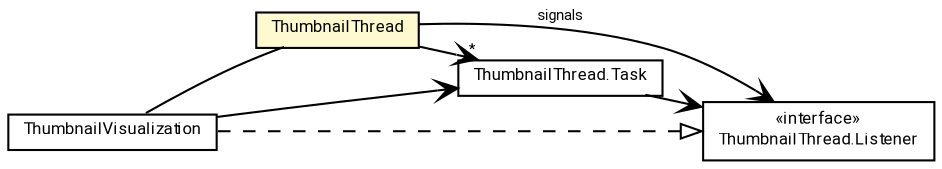 #!/usr/local/bin/dot
#
# Class diagram 
# Generated by UMLGraph version R5_7_2-60-g0e99a6 (http://www.spinellis.gr/umlgraph/)
#

digraph G {
	graph [fontnames="svg"]
	edge [fontname="Roboto",fontsize=7,labelfontname="Roboto",labelfontsize=7,color="black"];
	node [fontname="Roboto",fontcolor="black",fontsize=8,shape=plaintext,margin=0,width=0,height=0];
	nodesep=0.15;
	ranksep=0.25;
	rankdir=LR;
	// de.lmu.ifi.dbs.elki.visualization.visualizers.thumbs.ThumbnailVisualization
	c10218277 [label=<<table title="de.lmu.ifi.dbs.elki.visualization.visualizers.thumbs.ThumbnailVisualization" border="0" cellborder="1" cellspacing="0" cellpadding="2" href="ThumbnailVisualization.html" target="_parent">
		<tr><td><table border="0" cellspacing="0" cellpadding="1">
		<tr><td align="center" balign="center"> <font face="Roboto">ThumbnailVisualization</font> </td></tr>
		</table></td></tr>
		</table>>, URL="ThumbnailVisualization.html"];
	// de.lmu.ifi.dbs.elki.visualization.visualizers.thumbs.ThumbnailThread
	c10218278 [label=<<table title="de.lmu.ifi.dbs.elki.visualization.visualizers.thumbs.ThumbnailThread" border="0" cellborder="1" cellspacing="0" cellpadding="2" bgcolor="lemonChiffon" href="ThumbnailThread.html" target="_parent">
		<tr><td><table border="0" cellspacing="0" cellpadding="1">
		<tr><td align="center" balign="center"> <font face="Roboto">ThumbnailThread</font> </td></tr>
		</table></td></tr>
		</table>>, URL="ThumbnailThread.html"];
	// de.lmu.ifi.dbs.elki.visualization.visualizers.thumbs.ThumbnailThread.Task
	c10218279 [label=<<table title="de.lmu.ifi.dbs.elki.visualization.visualizers.thumbs.ThumbnailThread.Task" border="0" cellborder="1" cellspacing="0" cellpadding="2" href="ThumbnailThread.Task.html" target="_parent">
		<tr><td><table border="0" cellspacing="0" cellpadding="1">
		<tr><td align="center" balign="center"> <font face="Roboto">ThumbnailThread.Task</font> </td></tr>
		</table></td></tr>
		</table>>, URL="ThumbnailThread.Task.html"];
	// de.lmu.ifi.dbs.elki.visualization.visualizers.thumbs.ThumbnailThread.Listener
	c10218280 [label=<<table title="de.lmu.ifi.dbs.elki.visualization.visualizers.thumbs.ThumbnailThread.Listener" border="0" cellborder="1" cellspacing="0" cellpadding="2" href="ThumbnailThread.Listener.html" target="_parent">
		<tr><td><table border="0" cellspacing="0" cellpadding="1">
		<tr><td align="center" balign="center"> &#171;interface&#187; </td></tr>
		<tr><td align="center" balign="center"> <font face="Roboto">ThumbnailThread.Listener</font> </td></tr>
		</table></td></tr>
		</table>>, URL="ThumbnailThread.Listener.html"];
	// de.lmu.ifi.dbs.elki.visualization.visualizers.thumbs.ThumbnailVisualization implements de.lmu.ifi.dbs.elki.visualization.visualizers.thumbs.ThumbnailThread.Listener
	c10218280 -> c10218277 [arrowtail=empty,style=dashed,dir=back,weight=9];
	// de.lmu.ifi.dbs.elki.visualization.visualizers.thumbs.ThumbnailVisualization assoc de.lmu.ifi.dbs.elki.visualization.visualizers.thumbs.ThumbnailThread
	c10218277 -> c10218278 [arrowhead=none,weight=2];
	// de.lmu.ifi.dbs.elki.visualization.visualizers.thumbs.ThumbnailThread navassoc de.lmu.ifi.dbs.elki.visualization.visualizers.thumbs.ThumbnailThread.Listener
	c10218278 -> c10218280 [arrowhead=open,weight=1,label="signals"];
	// de.lmu.ifi.dbs.elki.visualization.visualizers.thumbs.ThumbnailVisualization navassoc de.lmu.ifi.dbs.elki.visualization.visualizers.thumbs.ThumbnailThread.Task
	c10218277 -> c10218279 [arrowhead=open,weight=1];
	// de.lmu.ifi.dbs.elki.visualization.visualizers.thumbs.ThumbnailThread navassoc de.lmu.ifi.dbs.elki.visualization.visualizers.thumbs.ThumbnailThread.Task
	c10218278 -> c10218279 [arrowhead=open,weight=1,headlabel="*"];
	// de.lmu.ifi.dbs.elki.visualization.visualizers.thumbs.ThumbnailThread.Task navassoc de.lmu.ifi.dbs.elki.visualization.visualizers.thumbs.ThumbnailThread.Listener
	c10218279 -> c10218280 [arrowhead=open,weight=1];
}

